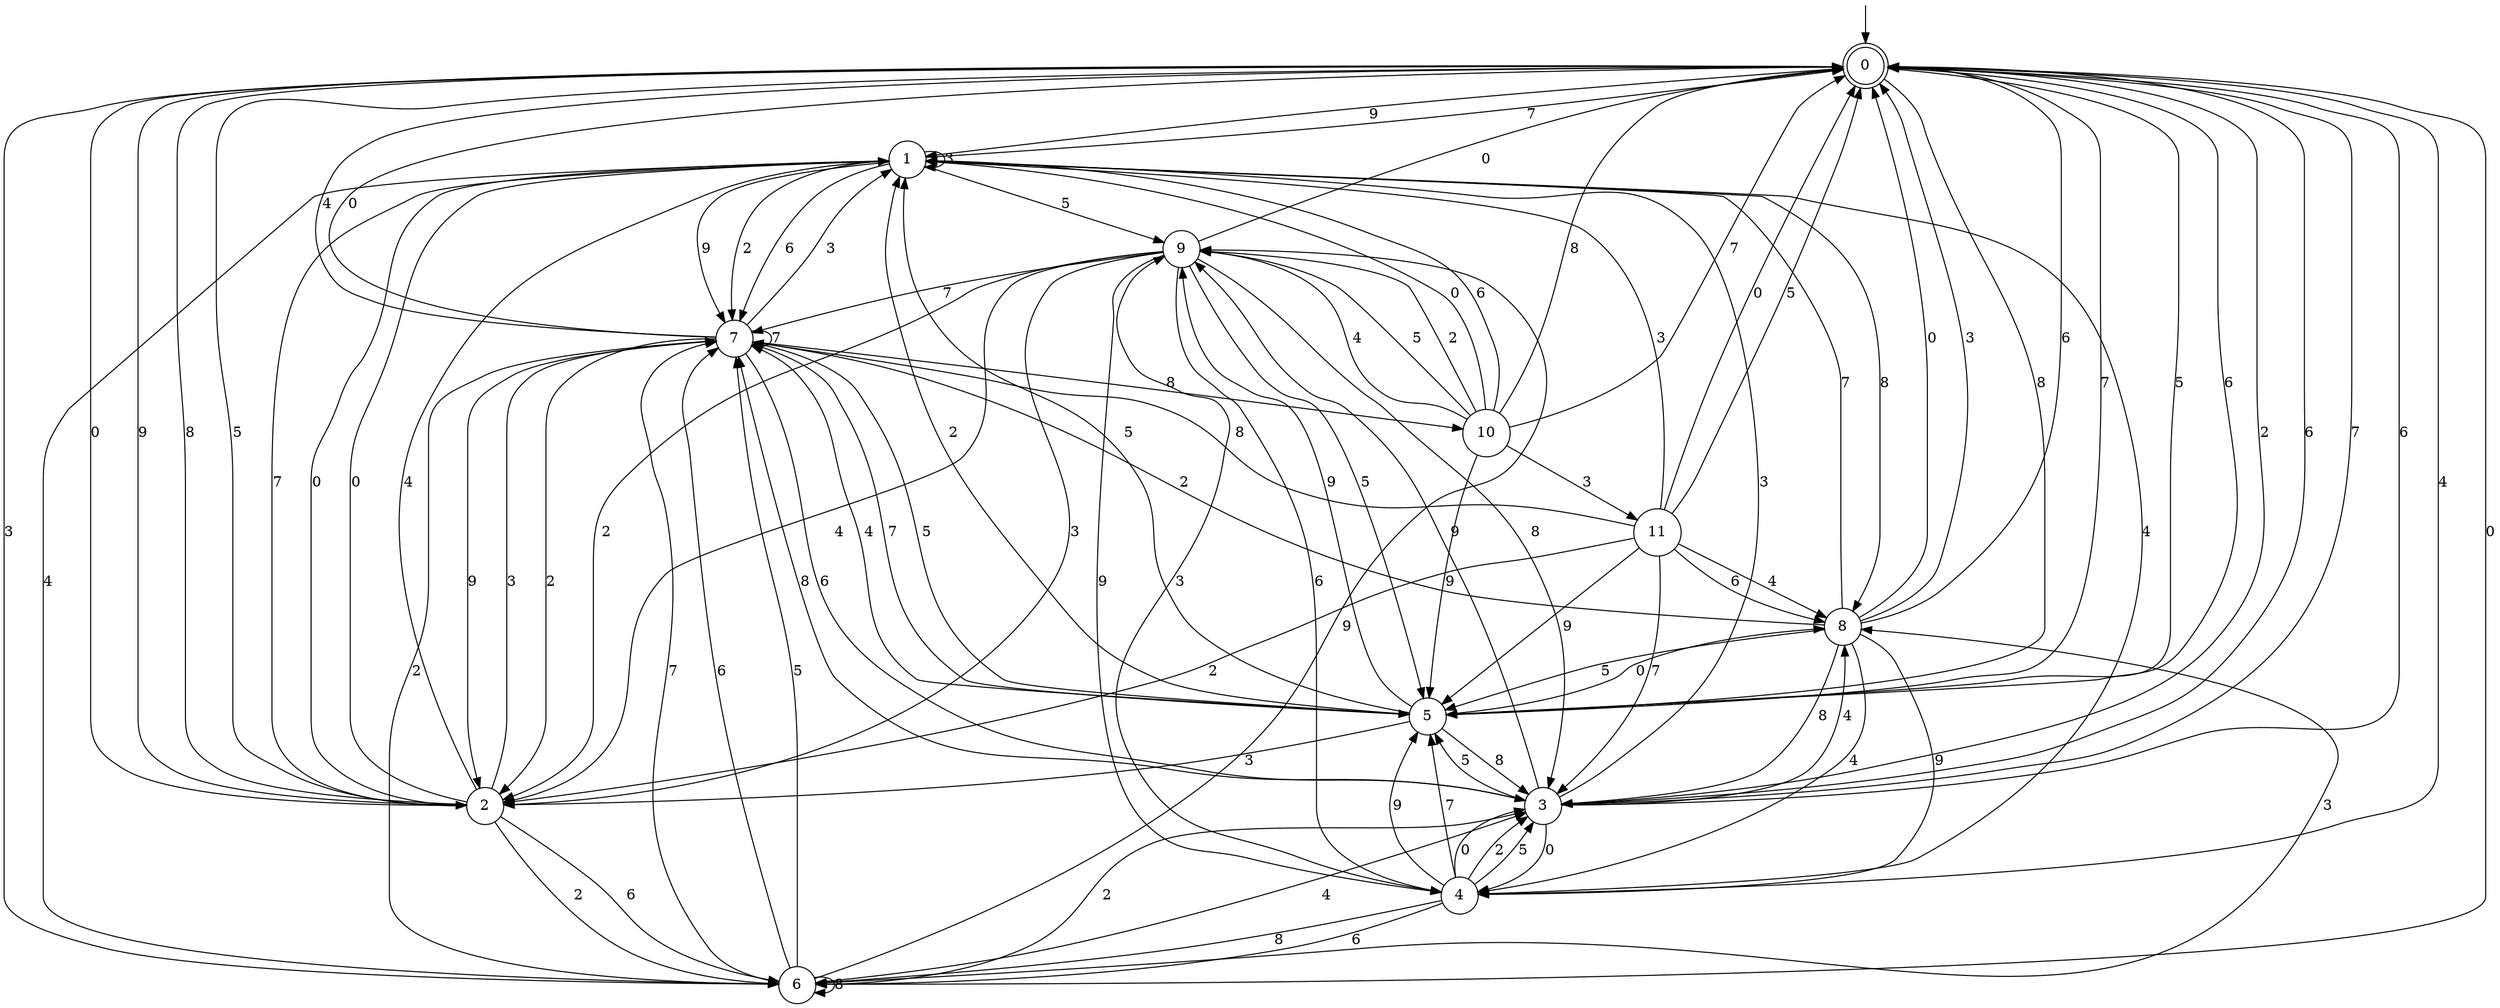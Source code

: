 digraph g {

	s0 [shape="doublecircle" label="0"];
	s1 [shape="circle" label="1"];
	s2 [shape="circle" label="2"];
	s3 [shape="circle" label="3"];
	s4 [shape="circle" label="4"];
	s5 [shape="circle" label="5"];
	s6 [shape="circle" label="6"];
	s7 [shape="circle" label="7"];
	s8 [shape="circle" label="8"];
	s9 [shape="circle" label="9"];
	s10 [shape="circle" label="10"];
	s11 [shape="circle" label="11"];
	s0 -> s1 [label="9"];
	s0 -> s2 [label="0"];
	s0 -> s3 [label="2"];
	s0 -> s4 [label="4"];
	s0 -> s5 [label="8"];
	s0 -> s5 [label="7"];
	s0 -> s6 [label="3"];
	s0 -> s3 [label="6"];
	s0 -> s5 [label="5"];
	s1 -> s7 [label="9"];
	s1 -> s2 [label="0"];
	s1 -> s7 [label="2"];
	s1 -> s6 [label="4"];
	s1 -> s8 [label="8"];
	s1 -> s0 [label="7"];
	s1 -> s1 [label="3"];
	s1 -> s7 [label="6"];
	s1 -> s9 [label="5"];
	s2 -> s0 [label="9"];
	s2 -> s1 [label="0"];
	s2 -> s6 [label="2"];
	s2 -> s1 [label="4"];
	s2 -> s0 [label="8"];
	s2 -> s1 [label="7"];
	s2 -> s7 [label="3"];
	s2 -> s6 [label="6"];
	s2 -> s0 [label="5"];
	s3 -> s9 [label="9"];
	s3 -> s4 [label="0"];
	s3 -> s6 [label="2"];
	s3 -> s8 [label="4"];
	s3 -> s7 [label="8"];
	s3 -> s0 [label="7"];
	s3 -> s1 [label="3"];
	s3 -> s0 [label="6"];
	s3 -> s5 [label="5"];
	s4 -> s5 [label="9"];
	s4 -> s3 [label="0"];
	s4 -> s3 [label="2"];
	s4 -> s1 [label="4"];
	s4 -> s6 [label="8"];
	s4 -> s5 [label="7"];
	s4 -> s9 [label="3"];
	s4 -> s6 [label="6"];
	s4 -> s3 [label="5"];
	s5 -> s9 [label="9"];
	s5 -> s8 [label="0"];
	s5 -> s1 [label="2"];
	s5 -> s7 [label="4"];
	s5 -> s3 [label="8"];
	s5 -> s7 [label="7"];
	s5 -> s2 [label="3"];
	s5 -> s0 [label="6"];
	s5 -> s1 [label="5"];
	s6 -> s9 [label="9"];
	s6 -> s0 [label="0"];
	s6 -> s7 [label="2"];
	s6 -> s3 [label="4"];
	s6 -> s6 [label="8"];
	s6 -> s7 [label="7"];
	s6 -> s8 [label="3"];
	s6 -> s7 [label="6"];
	s6 -> s7 [label="5"];
	s7 -> s2 [label="9"];
	s7 -> s0 [label="0"];
	s7 -> s2 [label="2"];
	s7 -> s0 [label="4"];
	s7 -> s10 [label="8"];
	s7 -> s7 [label="7"];
	s7 -> s1 [label="3"];
	s7 -> s3 [label="6"];
	s7 -> s5 [label="5"];
	s8 -> s4 [label="9"];
	s8 -> s0 [label="0"];
	s8 -> s7 [label="2"];
	s8 -> s4 [label="4"];
	s8 -> s3 [label="8"];
	s8 -> s1 [label="7"];
	s8 -> s0 [label="3"];
	s8 -> s0 [label="6"];
	s8 -> s5 [label="5"];
	s9 -> s4 [label="9"];
	s9 -> s0 [label="0"];
	s9 -> s2 [label="2"];
	s9 -> s2 [label="4"];
	s9 -> s3 [label="8"];
	s9 -> s7 [label="7"];
	s9 -> s2 [label="3"];
	s9 -> s4 [label="6"];
	s9 -> s5 [label="5"];
	s10 -> s5 [label="9"];
	s10 -> s1 [label="0"];
	s10 -> s9 [label="2"];
	s10 -> s9 [label="4"];
	s10 -> s0 [label="8"];
	s10 -> s0 [label="7"];
	s10 -> s11 [label="3"];
	s10 -> s1 [label="6"];
	s10 -> s9 [label="5"];
	s11 -> s5 [label="9"];
	s11 -> s0 [label="0"];
	s11 -> s2 [label="2"];
	s11 -> s8 [label="4"];
	s11 -> s7 [label="8"];
	s11 -> s3 [label="7"];
	s11 -> s1 [label="3"];
	s11 -> s8 [label="6"];
	s11 -> s0 [label="5"];

__start0 [label="" shape="none" width="0" height="0"];
__start0 -> s0;

}
